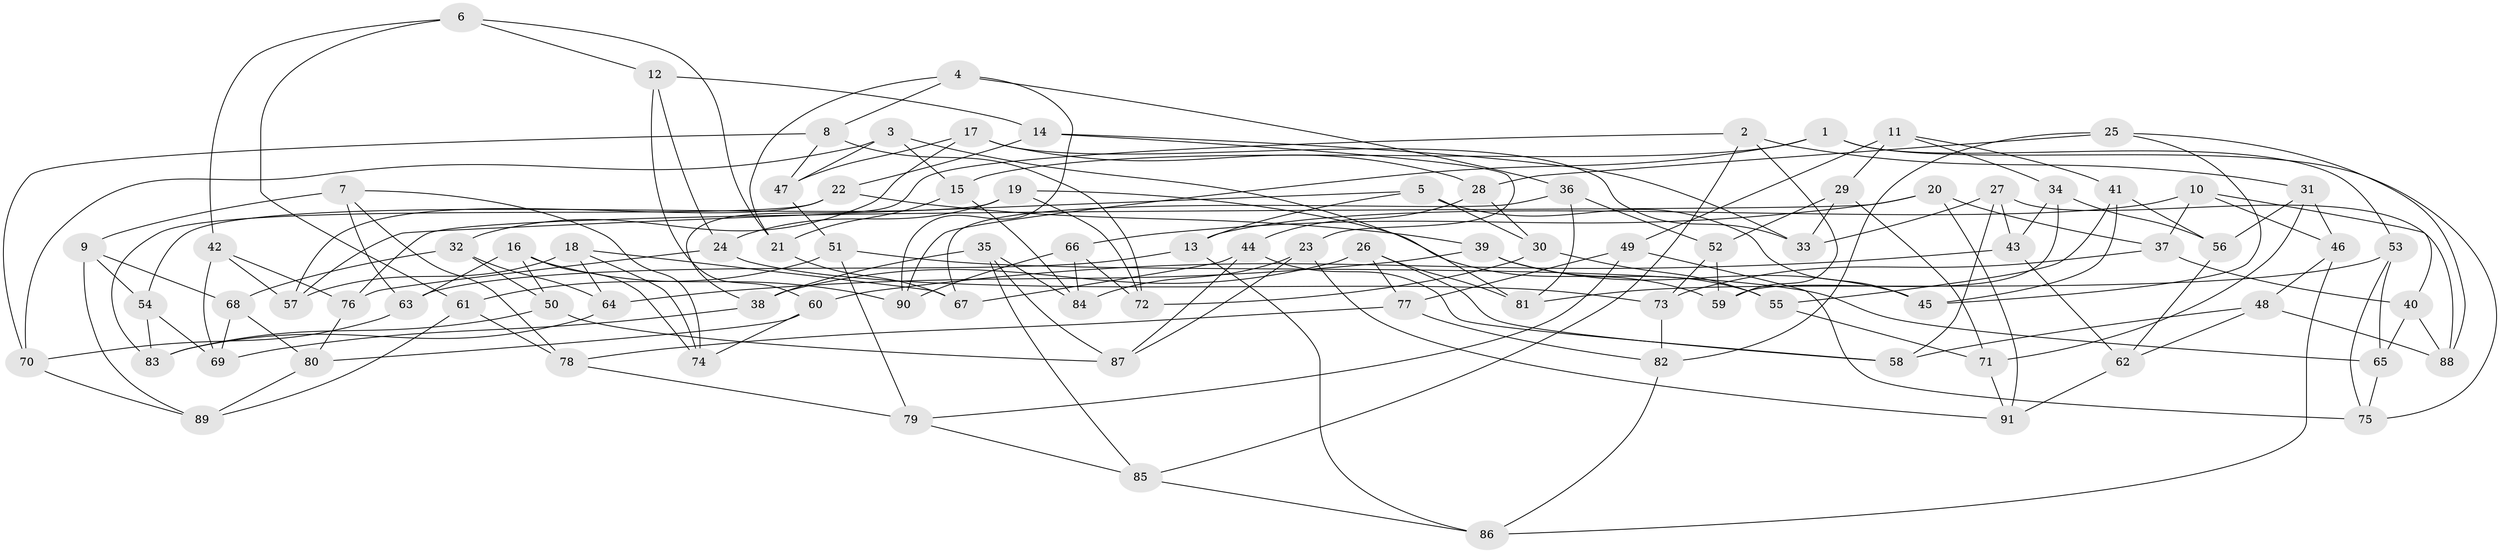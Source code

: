 // Generated by graph-tools (version 1.1) at 2025/16/03/09/25 04:16:29]
// undirected, 91 vertices, 182 edges
graph export_dot {
graph [start="1"]
  node [color=gray90,style=filled];
  1;
  2;
  3;
  4;
  5;
  6;
  7;
  8;
  9;
  10;
  11;
  12;
  13;
  14;
  15;
  16;
  17;
  18;
  19;
  20;
  21;
  22;
  23;
  24;
  25;
  26;
  27;
  28;
  29;
  30;
  31;
  32;
  33;
  34;
  35;
  36;
  37;
  38;
  39;
  40;
  41;
  42;
  43;
  44;
  45;
  46;
  47;
  48;
  49;
  50;
  51;
  52;
  53;
  54;
  55;
  56;
  57;
  58;
  59;
  60;
  61;
  62;
  63;
  64;
  65;
  66;
  67;
  68;
  69;
  70;
  71;
  72;
  73;
  74;
  75;
  76;
  77;
  78;
  79;
  80;
  81;
  82;
  83;
  84;
  85;
  86;
  87;
  88;
  89;
  90;
  91;
  1 -- 15;
  1 -- 53;
  1 -- 90;
  1 -- 75;
  2 -- 31;
  2 -- 85;
  2 -- 38;
  2 -- 59;
  3 -- 81;
  3 -- 70;
  3 -- 47;
  3 -- 15;
  4 -- 21;
  4 -- 36;
  4 -- 90;
  4 -- 8;
  5 -- 57;
  5 -- 45;
  5 -- 13;
  5 -- 30;
  6 -- 42;
  6 -- 21;
  6 -- 61;
  6 -- 12;
  7 -- 74;
  7 -- 78;
  7 -- 63;
  7 -- 9;
  8 -- 47;
  8 -- 72;
  8 -- 70;
  9 -- 68;
  9 -- 54;
  9 -- 89;
  10 -- 13;
  10 -- 46;
  10 -- 40;
  10 -- 37;
  11 -- 29;
  11 -- 34;
  11 -- 49;
  11 -- 41;
  12 -- 24;
  12 -- 14;
  12 -- 60;
  13 -- 86;
  13 -- 63;
  14 -- 22;
  14 -- 23;
  14 -- 33;
  15 -- 21;
  15 -- 84;
  16 -- 50;
  16 -- 90;
  16 -- 63;
  16 -- 74;
  17 -- 28;
  17 -- 47;
  17 -- 32;
  17 -- 33;
  18 -- 57;
  18 -- 64;
  18 -- 67;
  18 -- 74;
  19 -- 24;
  19 -- 54;
  19 -- 72;
  19 -- 59;
  20 -- 76;
  20 -- 91;
  20 -- 66;
  20 -- 37;
  21 -- 67;
  22 -- 39;
  22 -- 83;
  22 -- 57;
  23 -- 84;
  23 -- 91;
  23 -- 87;
  24 -- 76;
  24 -- 73;
  25 -- 82;
  25 -- 45;
  25 -- 88;
  25 -- 28;
  26 -- 38;
  26 -- 58;
  26 -- 81;
  26 -- 77;
  27 -- 33;
  27 -- 58;
  27 -- 43;
  27 -- 88;
  28 -- 30;
  28 -- 44;
  29 -- 52;
  29 -- 71;
  29 -- 33;
  30 -- 72;
  30 -- 55;
  31 -- 56;
  31 -- 46;
  31 -- 71;
  32 -- 68;
  32 -- 64;
  32 -- 50;
  34 -- 43;
  34 -- 56;
  34 -- 59;
  35 -- 87;
  35 -- 84;
  35 -- 38;
  35 -- 85;
  36 -- 81;
  36 -- 52;
  36 -- 67;
  37 -- 40;
  37 -- 73;
  38 -- 69;
  39 -- 45;
  39 -- 55;
  39 -- 64;
  40 -- 65;
  40 -- 88;
  41 -- 56;
  41 -- 45;
  41 -- 55;
  42 -- 69;
  42 -- 76;
  42 -- 57;
  43 -- 62;
  43 -- 60;
  44 -- 87;
  44 -- 58;
  44 -- 67;
  46 -- 86;
  46 -- 48;
  47 -- 51;
  48 -- 88;
  48 -- 58;
  48 -- 62;
  49 -- 77;
  49 -- 75;
  49 -- 79;
  50 -- 83;
  50 -- 87;
  51 -- 79;
  51 -- 65;
  51 -- 61;
  52 -- 73;
  52 -- 59;
  53 -- 75;
  53 -- 65;
  53 -- 81;
  54 -- 69;
  54 -- 83;
  55 -- 71;
  56 -- 62;
  60 -- 74;
  60 -- 80;
  61 -- 78;
  61 -- 89;
  62 -- 91;
  63 -- 70;
  64 -- 83;
  65 -- 75;
  66 -- 84;
  66 -- 90;
  66 -- 72;
  68 -- 69;
  68 -- 80;
  70 -- 89;
  71 -- 91;
  73 -- 82;
  76 -- 80;
  77 -- 82;
  77 -- 78;
  78 -- 79;
  79 -- 85;
  80 -- 89;
  82 -- 86;
  85 -- 86;
}
